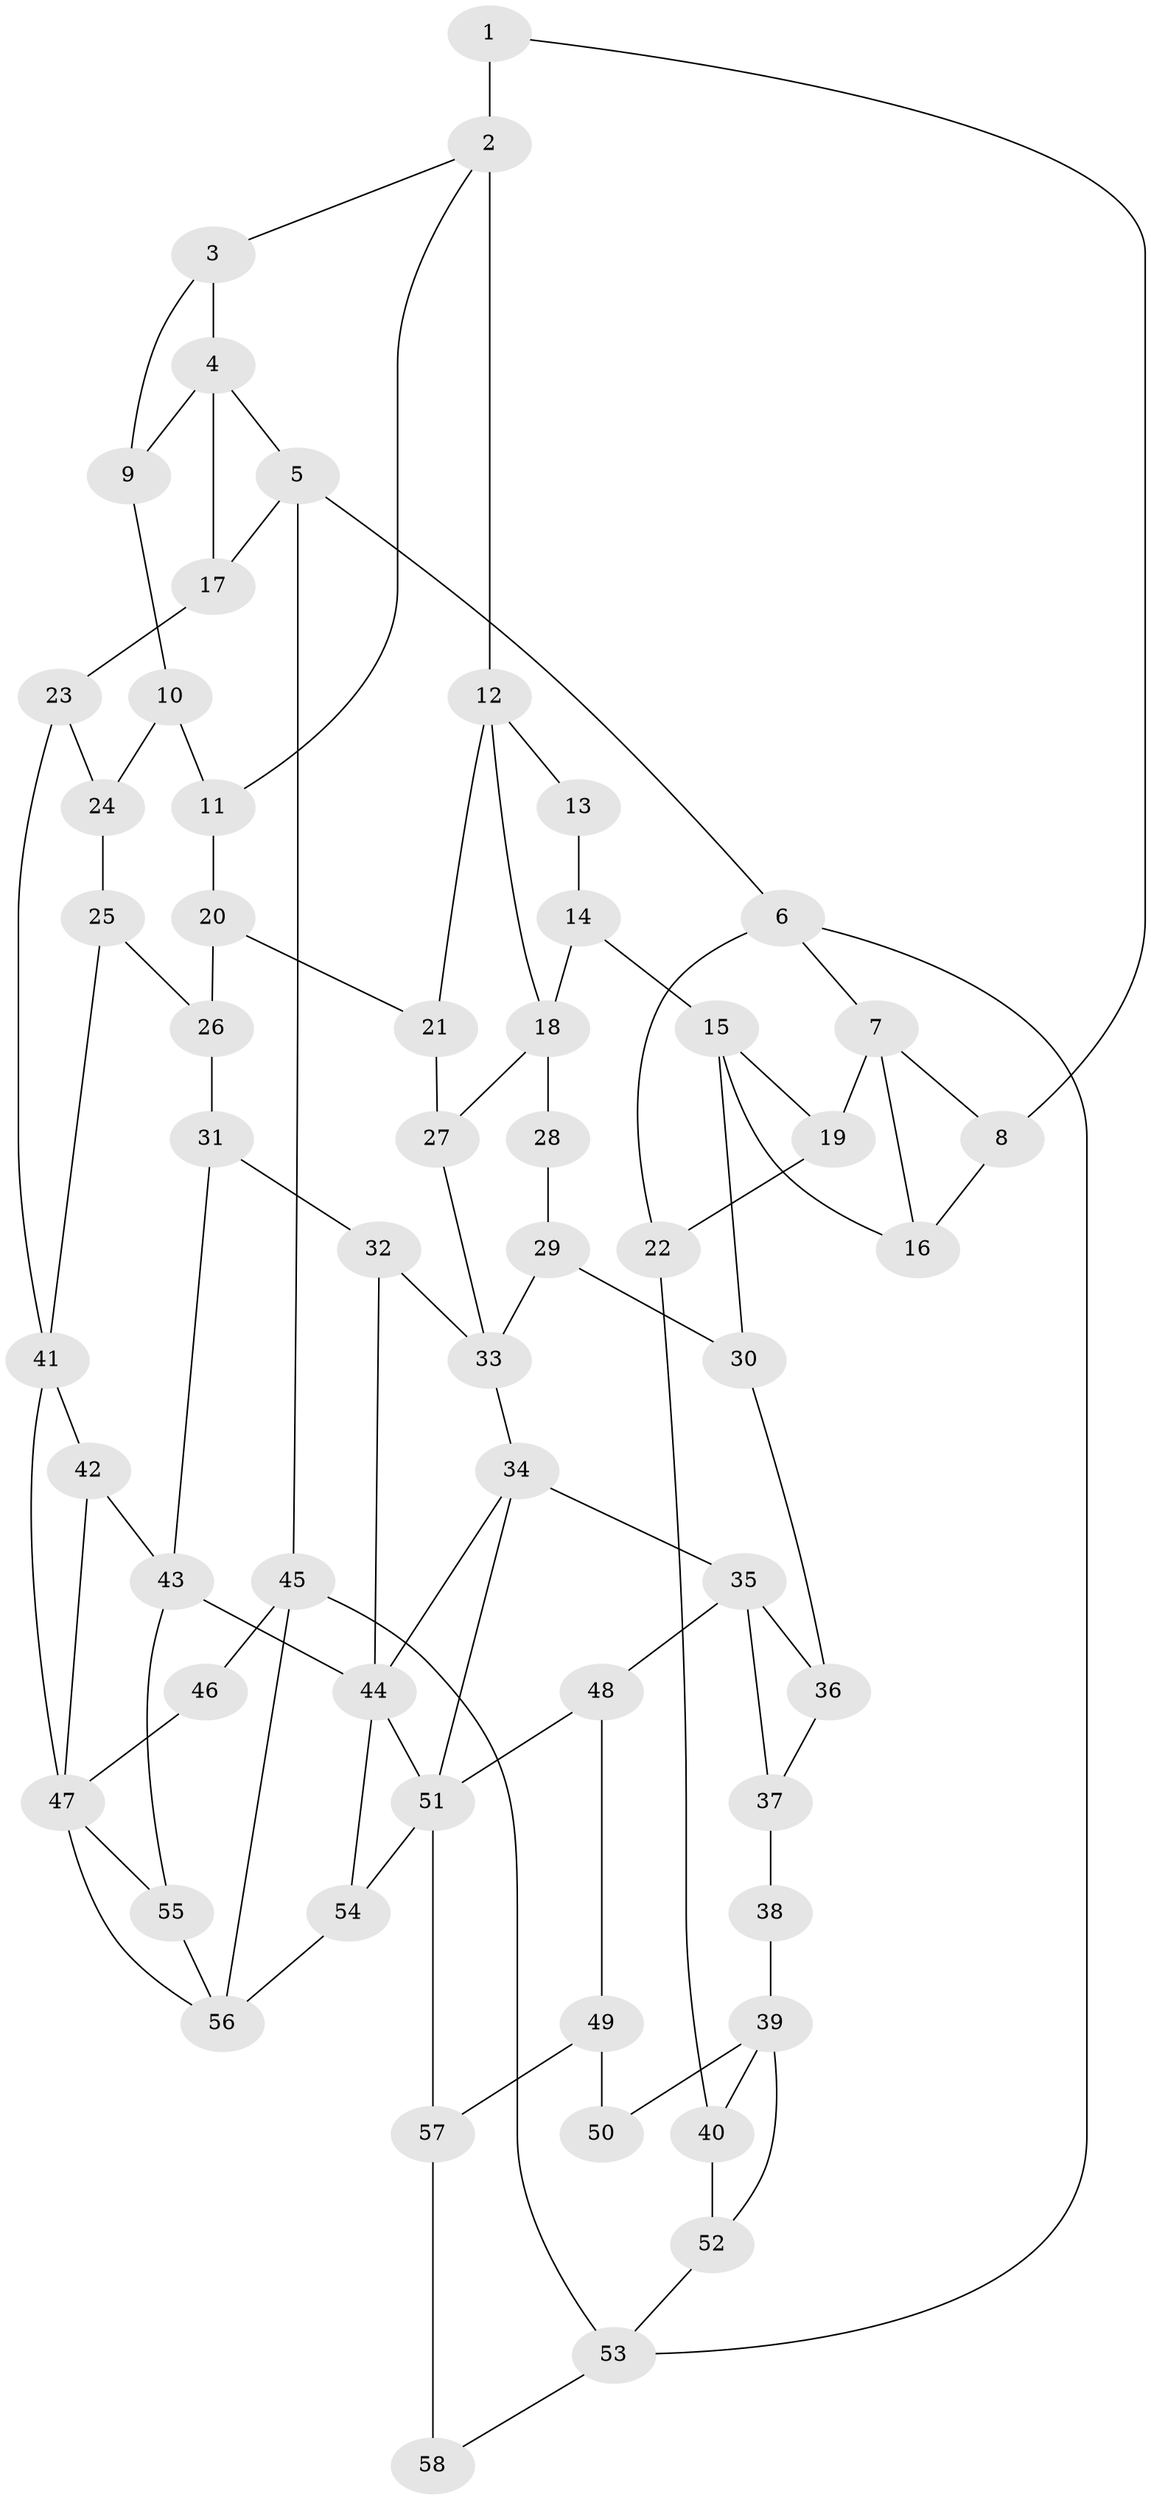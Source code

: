 // original degree distribution, {3: 0.017241379310344827, 5: 0.5344827586206896, 4: 0.23275862068965517, 6: 0.21551724137931033}
// Generated by graph-tools (version 1.1) at 2025/38/03/09/25 02:38:23]
// undirected, 58 vertices, 95 edges
graph export_dot {
graph [start="1"]
  node [color=gray90,style=filled];
  1;
  2;
  3;
  4;
  5;
  6;
  7;
  8;
  9;
  10;
  11;
  12;
  13;
  14;
  15;
  16;
  17;
  18;
  19;
  20;
  21;
  22;
  23;
  24;
  25;
  26;
  27;
  28;
  29;
  30;
  31;
  32;
  33;
  34;
  35;
  36;
  37;
  38;
  39;
  40;
  41;
  42;
  43;
  44;
  45;
  46;
  47;
  48;
  49;
  50;
  51;
  52;
  53;
  54;
  55;
  56;
  57;
  58;
  1 -- 2 [weight=2.0];
  1 -- 8 [weight=1.0];
  2 -- 3 [weight=1.0];
  2 -- 11 [weight=1.0];
  2 -- 12 [weight=2.0];
  3 -- 4 [weight=1.0];
  3 -- 9 [weight=1.0];
  4 -- 5 [weight=1.0];
  4 -- 9 [weight=1.0];
  4 -- 17 [weight=1.0];
  5 -- 6 [weight=1.0];
  5 -- 17 [weight=1.0];
  5 -- 45 [weight=1.0];
  6 -- 7 [weight=1.0];
  6 -- 22 [weight=1.0];
  6 -- 53 [weight=1.0];
  7 -- 8 [weight=1.0];
  7 -- 16 [weight=1.0];
  7 -- 19 [weight=1.0];
  8 -- 16 [weight=1.0];
  9 -- 10 [weight=1.0];
  10 -- 11 [weight=1.0];
  10 -- 24 [weight=1.0];
  11 -- 20 [weight=1.0];
  12 -- 13 [weight=1.0];
  12 -- 18 [weight=1.0];
  12 -- 21 [weight=1.0];
  13 -- 14 [weight=2.0];
  14 -- 15 [weight=2.0];
  14 -- 18 [weight=2.0];
  15 -- 16 [weight=1.0];
  15 -- 19 [weight=1.0];
  15 -- 30 [weight=1.0];
  17 -- 23 [weight=1.0];
  18 -- 27 [weight=1.0];
  18 -- 28 [weight=2.0];
  19 -- 22 [weight=1.0];
  20 -- 21 [weight=1.0];
  20 -- 26 [weight=1.0];
  21 -- 27 [weight=1.0];
  22 -- 40 [weight=1.0];
  23 -- 24 [weight=1.0];
  23 -- 41 [weight=1.0];
  24 -- 25 [weight=1.0];
  25 -- 26 [weight=1.0];
  25 -- 41 [weight=1.0];
  26 -- 31 [weight=1.0];
  27 -- 33 [weight=1.0];
  28 -- 29 [weight=1.0];
  29 -- 30 [weight=1.0];
  29 -- 33 [weight=1.0];
  30 -- 36 [weight=1.0];
  31 -- 32 [weight=1.0];
  31 -- 43 [weight=1.0];
  32 -- 33 [weight=1.0];
  32 -- 44 [weight=1.0];
  33 -- 34 [weight=1.0];
  34 -- 35 [weight=2.0];
  34 -- 44 [weight=1.0];
  34 -- 51 [weight=1.0];
  35 -- 36 [weight=1.0];
  35 -- 37 [weight=1.0];
  35 -- 48 [weight=2.0];
  36 -- 37 [weight=1.0];
  37 -- 38 [weight=1.0];
  38 -- 39 [weight=2.0];
  39 -- 40 [weight=1.0];
  39 -- 50 [weight=2.0];
  39 -- 52 [weight=1.0];
  40 -- 52 [weight=1.0];
  41 -- 42 [weight=1.0];
  41 -- 47 [weight=1.0];
  42 -- 43 [weight=1.0];
  42 -- 47 [weight=1.0];
  43 -- 44 [weight=1.0];
  43 -- 55 [weight=1.0];
  44 -- 51 [weight=1.0];
  44 -- 54 [weight=2.0];
  45 -- 46 [weight=1.0];
  45 -- 53 [weight=1.0];
  45 -- 56 [weight=1.0];
  46 -- 47 [weight=2.0];
  47 -- 55 [weight=1.0];
  47 -- 56 [weight=1.0];
  48 -- 49 [weight=1.0];
  48 -- 51 [weight=1.0];
  49 -- 50 [weight=2.0];
  49 -- 57 [weight=2.0];
  51 -- 54 [weight=1.0];
  51 -- 57 [weight=2.0];
  52 -- 53 [weight=1.0];
  53 -- 58 [weight=1.0];
  54 -- 56 [weight=2.0];
  55 -- 56 [weight=2.0];
  57 -- 58 [weight=2.0];
}
